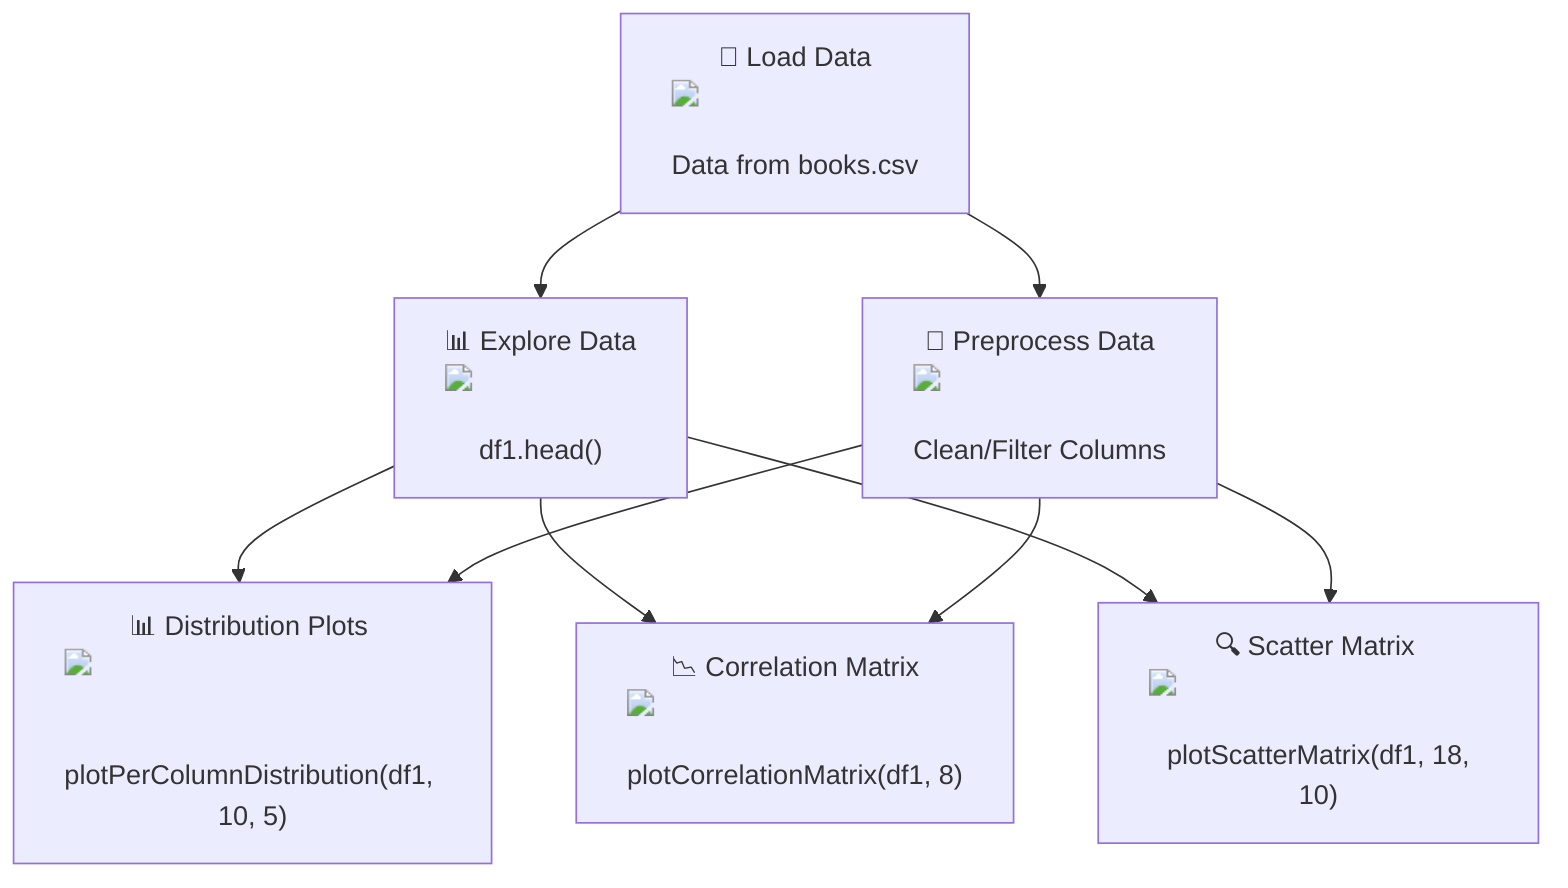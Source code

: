 flowchart TD
    A["📂 Load Data <img src='file.svg'/> <br/> Data from books.csv"] --> B["📊 Explore Data <img src='table.svg'/> <br/> df1.head()"]
    B --> C["📊 Distribution Plots <img src='hist_template.svg'/> <br/> plotPerColumnDistribution(df1, 10, 5)"]
    B --> D["📉 Correlation Matrix <img src='barplot_template.svg'/> <br/> plotCorrelationMatrix(df1, 8)"]
    B --> E["🔍 Scatter Matrix <img src='scatter_plot_template.svg'/> <br/> plotScatterMatrix(df1, 18, 10)"]
    A --> F["📂 Preprocess Data <img src='column_split.svg'/> <br/> Clean/Filter Columns"]
    F --> C
    F --> D
    F --> E